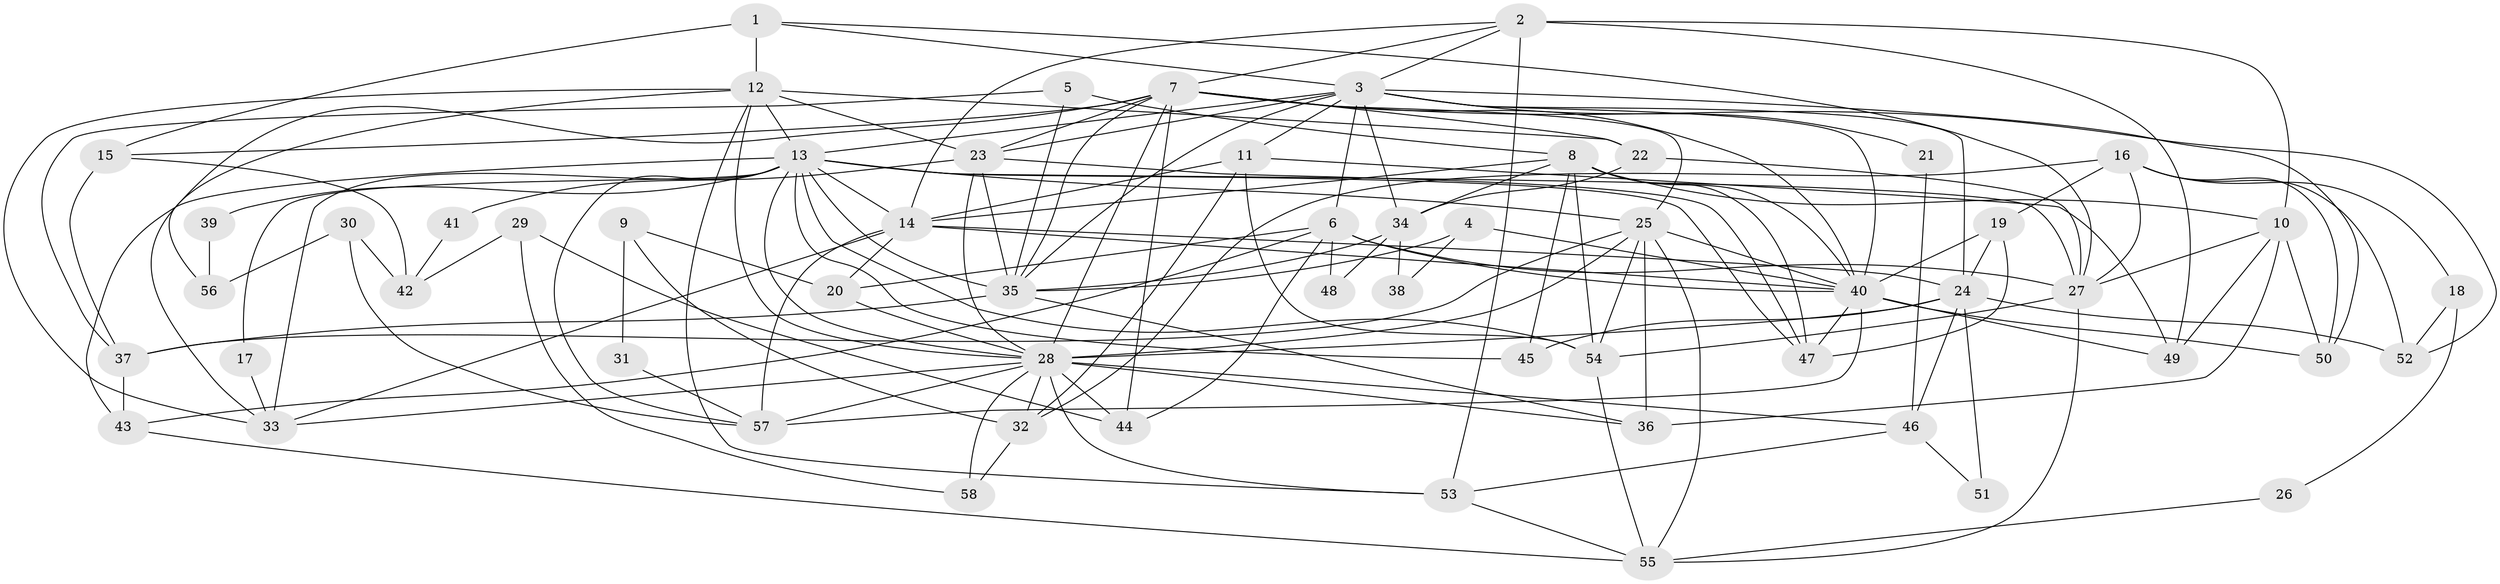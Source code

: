 // original degree distribution, {5: 0.1565217391304348, 3: 0.23478260869565218, 4: 0.2782608695652174, 7: 0.043478260869565216, 2: 0.17391304347826086, 6: 0.08695652173913043, 8: 0.008695652173913044, 9: 0.017391304347826087}
// Generated by graph-tools (version 1.1) at 2025/36/03/09/25 02:36:25]
// undirected, 58 vertices, 154 edges
graph export_dot {
graph [start="1"]
  node [color=gray90,style=filled];
  1;
  2;
  3;
  4;
  5;
  6;
  7;
  8;
  9;
  10;
  11;
  12;
  13;
  14;
  15;
  16;
  17;
  18;
  19;
  20;
  21;
  22;
  23;
  24;
  25;
  26;
  27;
  28;
  29;
  30;
  31;
  32;
  33;
  34;
  35;
  36;
  37;
  38;
  39;
  40;
  41;
  42;
  43;
  44;
  45;
  46;
  47;
  48;
  49;
  50;
  51;
  52;
  53;
  54;
  55;
  56;
  57;
  58;
  1 -- 3 [weight=1.0];
  1 -- 12 [weight=2.0];
  1 -- 15 [weight=1.0];
  1 -- 27 [weight=1.0];
  2 -- 3 [weight=1.0];
  2 -- 7 [weight=1.0];
  2 -- 10 [weight=2.0];
  2 -- 14 [weight=1.0];
  2 -- 49 [weight=1.0];
  2 -- 53 [weight=1.0];
  3 -- 6 [weight=1.0];
  3 -- 11 [weight=1.0];
  3 -- 13 [weight=1.0];
  3 -- 21 [weight=1.0];
  3 -- 23 [weight=1.0];
  3 -- 24 [weight=1.0];
  3 -- 34 [weight=1.0];
  3 -- 35 [weight=1.0];
  3 -- 40 [weight=1.0];
  3 -- 50 [weight=1.0];
  4 -- 35 [weight=1.0];
  4 -- 38 [weight=1.0];
  4 -- 40 [weight=1.0];
  5 -- 8 [weight=2.0];
  5 -- 35 [weight=1.0];
  5 -- 37 [weight=1.0];
  6 -- 20 [weight=1.0];
  6 -- 27 [weight=1.0];
  6 -- 40 [weight=1.0];
  6 -- 43 [weight=1.0];
  6 -- 44 [weight=1.0];
  6 -- 48 [weight=1.0];
  7 -- 15 [weight=1.0];
  7 -- 22 [weight=1.0];
  7 -- 23 [weight=1.0];
  7 -- 25 [weight=1.0];
  7 -- 28 [weight=2.0];
  7 -- 33 [weight=1.0];
  7 -- 35 [weight=1.0];
  7 -- 40 [weight=2.0];
  7 -- 44 [weight=1.0];
  7 -- 52 [weight=1.0];
  8 -- 10 [weight=2.0];
  8 -- 14 [weight=1.0];
  8 -- 34 [weight=1.0];
  8 -- 40 [weight=1.0];
  8 -- 45 [weight=1.0];
  8 -- 47 [weight=1.0];
  8 -- 54 [weight=1.0];
  9 -- 20 [weight=1.0];
  9 -- 31 [weight=1.0];
  9 -- 32 [weight=1.0];
  10 -- 27 [weight=1.0];
  10 -- 36 [weight=1.0];
  10 -- 49 [weight=1.0];
  10 -- 50 [weight=1.0];
  11 -- 14 [weight=1.0];
  11 -- 32 [weight=1.0];
  11 -- 49 [weight=1.0];
  11 -- 54 [weight=1.0];
  12 -- 13 [weight=2.0];
  12 -- 22 [weight=1.0];
  12 -- 23 [weight=1.0];
  12 -- 28 [weight=2.0];
  12 -- 33 [weight=1.0];
  12 -- 53 [weight=1.0];
  12 -- 56 [weight=1.0];
  13 -- 14 [weight=2.0];
  13 -- 17 [weight=1.0];
  13 -- 25 [weight=1.0];
  13 -- 27 [weight=1.0];
  13 -- 28 [weight=1.0];
  13 -- 33 [weight=1.0];
  13 -- 35 [weight=1.0];
  13 -- 39 [weight=1.0];
  13 -- 43 [weight=1.0];
  13 -- 45 [weight=1.0];
  13 -- 47 [weight=1.0];
  13 -- 54 [weight=1.0];
  13 -- 57 [weight=1.0];
  14 -- 20 [weight=1.0];
  14 -- 24 [weight=1.0];
  14 -- 33 [weight=1.0];
  14 -- 40 [weight=1.0];
  14 -- 57 [weight=1.0];
  15 -- 37 [weight=1.0];
  15 -- 42 [weight=1.0];
  16 -- 18 [weight=1.0];
  16 -- 19 [weight=1.0];
  16 -- 27 [weight=1.0];
  16 -- 32 [weight=1.0];
  16 -- 50 [weight=1.0];
  16 -- 52 [weight=1.0];
  17 -- 33 [weight=1.0];
  18 -- 26 [weight=1.0];
  18 -- 52 [weight=1.0];
  19 -- 24 [weight=1.0];
  19 -- 40 [weight=1.0];
  19 -- 47 [weight=1.0];
  20 -- 28 [weight=1.0];
  21 -- 46 [weight=1.0];
  22 -- 27 [weight=1.0];
  22 -- 34 [weight=1.0];
  23 -- 28 [weight=1.0];
  23 -- 35 [weight=1.0];
  23 -- 41 [weight=1.0];
  23 -- 47 [weight=1.0];
  24 -- 28 [weight=2.0];
  24 -- 45 [weight=1.0];
  24 -- 46 [weight=1.0];
  24 -- 51 [weight=2.0];
  24 -- 52 [weight=1.0];
  25 -- 28 [weight=1.0];
  25 -- 36 [weight=1.0];
  25 -- 37 [weight=1.0];
  25 -- 40 [weight=1.0];
  25 -- 54 [weight=1.0];
  25 -- 55 [weight=1.0];
  26 -- 55 [weight=1.0];
  27 -- 54 [weight=1.0];
  27 -- 55 [weight=1.0];
  28 -- 32 [weight=1.0];
  28 -- 33 [weight=1.0];
  28 -- 36 [weight=2.0];
  28 -- 44 [weight=1.0];
  28 -- 46 [weight=1.0];
  28 -- 53 [weight=1.0];
  28 -- 57 [weight=1.0];
  28 -- 58 [weight=1.0];
  29 -- 42 [weight=1.0];
  29 -- 44 [weight=1.0];
  29 -- 58 [weight=1.0];
  30 -- 42 [weight=1.0];
  30 -- 56 [weight=1.0];
  30 -- 57 [weight=1.0];
  31 -- 57 [weight=1.0];
  32 -- 58 [weight=1.0];
  34 -- 35 [weight=1.0];
  34 -- 38 [weight=1.0];
  34 -- 48 [weight=1.0];
  35 -- 36 [weight=1.0];
  35 -- 37 [weight=1.0];
  37 -- 43 [weight=2.0];
  39 -- 56 [weight=1.0];
  40 -- 47 [weight=1.0];
  40 -- 49 [weight=1.0];
  40 -- 50 [weight=1.0];
  40 -- 57 [weight=1.0];
  41 -- 42 [weight=1.0];
  43 -- 55 [weight=1.0];
  46 -- 51 [weight=1.0];
  46 -- 53 [weight=1.0];
  53 -- 55 [weight=1.0];
  54 -- 55 [weight=1.0];
}
